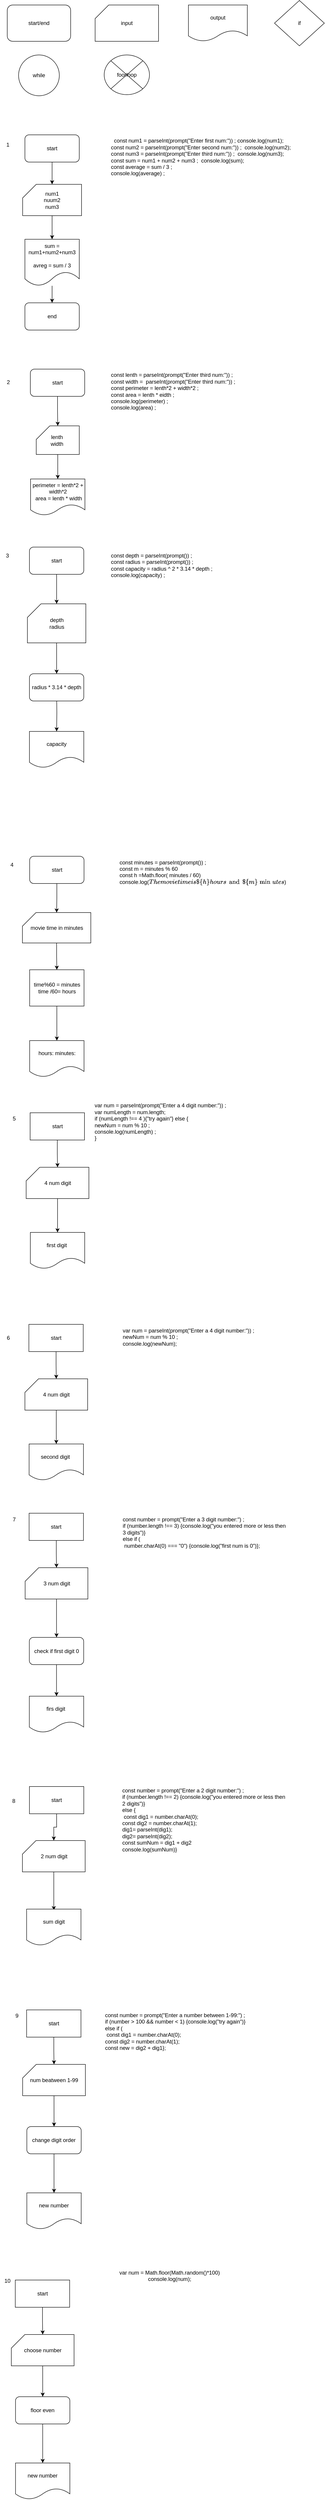 <mxfile version="22.1.3" type="github">
  <diagram name="‫עמוד-1‬" id="b3e_gvgMo6vx1o-5YISL">
    <mxGraphModel dx="1098" dy="746" grid="0" gridSize="10" guides="1" tooltips="1" connect="1" arrows="1" fold="1" page="1" pageScale="1" pageWidth="827" pageHeight="1169" math="0" shadow="0">
      <root>
        <mxCell id="0" />
        <mxCell id="1" parent="0" />
        <mxCell id="d4xMJePIRtDY04kefQE2-1" value="start/end" style="rounded=1;whiteSpace=wrap;html=1;" parent="1" vertex="1">
          <mxGeometry x="40" y="40" width="140" height="80" as="geometry" />
        </mxCell>
        <mxCell id="d4xMJePIRtDY04kefQE2-2" value="input" style="shape=card;whiteSpace=wrap;html=1;" parent="1" vertex="1">
          <mxGeometry x="234" y="40" width="140" height="80" as="geometry" />
        </mxCell>
        <mxCell id="d4xMJePIRtDY04kefQE2-3" value="output" style="shape=document;whiteSpace=wrap;html=1;boundedLbl=1;" parent="1" vertex="1">
          <mxGeometry x="440" y="40" width="130" height="80" as="geometry" />
        </mxCell>
        <mxCell id="d4xMJePIRtDY04kefQE2-4" value="while" style="ellipse;whiteSpace=wrap;html=1;aspect=fixed;" parent="1" vertex="1">
          <mxGeometry x="65" y="150" width="90" height="90" as="geometry" />
        </mxCell>
        <mxCell id="d4xMJePIRtDY04kefQE2-5" value="foorloop&lt;br&gt;" style="shape=sumEllipse;perimeter=ellipsePerimeter;whiteSpace=wrap;html=1;backgroundOutline=1;" parent="1" vertex="1">
          <mxGeometry x="254" y="150" width="100" height="87.5" as="geometry" />
        </mxCell>
        <mxCell id="d4xMJePIRtDY04kefQE2-6" value="if" style="rhombus;whiteSpace=wrap;html=1;" parent="1" vertex="1">
          <mxGeometry x="630" y="30" width="110" height="100" as="geometry" />
        </mxCell>
        <mxCell id="d4xMJePIRtDY04kefQE2-9" value="" style="edgeStyle=orthogonalEdgeStyle;rounded=0;orthogonalLoop=1;jettySize=auto;html=1;" parent="1" source="d4xMJePIRtDY04kefQE2-7" target="d4xMJePIRtDY04kefQE2-8" edge="1">
          <mxGeometry relative="1" as="geometry" />
        </mxCell>
        <mxCell id="d4xMJePIRtDY04kefQE2-7" value="start" style="rounded=1;whiteSpace=wrap;html=1;" parent="1" vertex="1">
          <mxGeometry x="79" y="326" width="120" height="60" as="geometry" />
        </mxCell>
        <mxCell id="d4xMJePIRtDY04kefQE2-11" value="" style="edgeStyle=orthogonalEdgeStyle;rounded=0;orthogonalLoop=1;jettySize=auto;html=1;" parent="1" source="d4xMJePIRtDY04kefQE2-8" target="d4xMJePIRtDY04kefQE2-10" edge="1">
          <mxGeometry relative="1" as="geometry" />
        </mxCell>
        <mxCell id="d4xMJePIRtDY04kefQE2-8" value="num1&lt;br&gt;nuum2&lt;br&gt;num3" style="shape=card;whiteSpace=wrap;html=1;" parent="1" vertex="1">
          <mxGeometry x="74" y="435" width="130" height="69" as="geometry" />
        </mxCell>
        <mxCell id="d4xMJePIRtDY04kefQE2-13" value="" style="edgeStyle=orthogonalEdgeStyle;rounded=0;orthogonalLoop=1;jettySize=auto;html=1;" parent="1" source="d4xMJePIRtDY04kefQE2-10" target="d4xMJePIRtDY04kefQE2-12" edge="1">
          <mxGeometry relative="1" as="geometry" />
        </mxCell>
        <mxCell id="d4xMJePIRtDY04kefQE2-10" value="sum = num1+num2+num3&lt;br&gt;&lt;br&gt;avreg = sum / 3" style="shape=document;whiteSpace=wrap;html=1;boundedLbl=1;" parent="1" vertex="1">
          <mxGeometry x="79" y="556" width="120" height="102.5" as="geometry" />
        </mxCell>
        <mxCell id="d4xMJePIRtDY04kefQE2-12" value="end" style="rounded=1;whiteSpace=wrap;html=1;" parent="1" vertex="1">
          <mxGeometry x="79" y="696" width="120" height="60" as="geometry" />
        </mxCell>
        <mxCell id="d4xMJePIRtDY04kefQE2-15" value="&lt;div&gt;&amp;nbsp; const num1 = parseInt(prompt(&quot;Enter first num:&quot;)) ; console.log(num1);&lt;/div&gt;&lt;div&gt;const num2 = parseInt(prompt(&quot;Enter second num:&quot;)) ;&amp;nbsp; console.log(num2);&lt;/div&gt;&lt;div&gt;const num3 = parseInt(prompt(&quot;Enter third num:&quot;)) ;&amp;nbsp; console.log(num3);&lt;/div&gt;&lt;div style=&quot;&quot;&gt;const sum = num1 + num2 + num3 ;&amp;nbsp; console.log(sum);&lt;/div&gt;&lt;div&gt;const average = sum / 3 ;&amp;nbsp;&lt;/div&gt;&lt;div&gt;console.log(average) ;&lt;/div&gt;" style="text;html=1;align=left;verticalAlign=middle;resizable=0;points=[];autosize=1;strokeColor=none;fillColor=none;" parent="1" vertex="1">
          <mxGeometry x="267" y="326" width="415" height="98" as="geometry" />
        </mxCell>
        <mxCell id="d4xMJePIRtDY04kefQE2-20" value="" style="edgeStyle=orthogonalEdgeStyle;rounded=0;orthogonalLoop=1;jettySize=auto;html=1;" parent="1" source="d4xMJePIRtDY04kefQE2-16" target="d4xMJePIRtDY04kefQE2-19" edge="1">
          <mxGeometry relative="1" as="geometry" />
        </mxCell>
        <mxCell id="d4xMJePIRtDY04kefQE2-16" value="start" style="rounded=1;whiteSpace=wrap;html=1;" parent="1" vertex="1">
          <mxGeometry x="91" y="842" width="120" height="60" as="geometry" />
        </mxCell>
        <mxCell id="d4xMJePIRtDY04kefQE2-22" value="" style="edgeStyle=orthogonalEdgeStyle;rounded=0;orthogonalLoop=1;jettySize=auto;html=1;" parent="1" source="d4xMJePIRtDY04kefQE2-19" target="d4xMJePIRtDY04kefQE2-21" edge="1">
          <mxGeometry relative="1" as="geometry" />
        </mxCell>
        <mxCell id="d4xMJePIRtDY04kefQE2-19" value="lenth&amp;nbsp;&lt;br&gt;width&amp;nbsp;&lt;br&gt;" style="shape=card;whiteSpace=wrap;html=1;" parent="1" vertex="1">
          <mxGeometry x="104" y="967" width="95" height="63" as="geometry" />
        </mxCell>
        <mxCell id="d4xMJePIRtDY04kefQE2-21" value="perimeter = lenth*2 + width*2&lt;br&gt;&amp;nbsp;area = lenth * width" style="shape=document;whiteSpace=wrap;html=1;boundedLbl=1;" parent="1" vertex="1">
          <mxGeometry x="91.5" y="1084" width="120" height="80" as="geometry" />
        </mxCell>
        <mxCell id="d4xMJePIRtDY04kefQE2-23" value="const lenth =&amp;nbsp;parseInt(prompt(&quot;Enter third num:&quot;)) ;&amp;nbsp;&lt;br&gt;const width =&amp;nbsp;&amp;nbsp;parseInt(prompt(&quot;Enter third num:&quot;)) ;&amp;nbsp;&lt;br&gt;const perimeter = lenth*2 + width*2 ;&lt;br&gt;const area = lenth * eidth ;&lt;br&gt;console.log(perimeter) ;&lt;br&gt;console.log(area) ;&amp;nbsp;" style="text;html=1;align=left;verticalAlign=middle;resizable=0;points=[];autosize=1;strokeColor=none;fillColor=none;" parent="1" vertex="1">
          <mxGeometry x="267" y="842" width="296" height="98" as="geometry" />
        </mxCell>
        <mxCell id="d4xMJePIRtDY04kefQE2-29" value="" style="edgeStyle=orthogonalEdgeStyle;rounded=0;orthogonalLoop=1;jettySize=auto;html=1;" parent="1" source="d4xMJePIRtDY04kefQE2-25" target="d4xMJePIRtDY04kefQE2-28" edge="1">
          <mxGeometry relative="1" as="geometry" />
        </mxCell>
        <mxCell id="d4xMJePIRtDY04kefQE2-25" value="start" style="rounded=1;whiteSpace=wrap;html=1;" parent="1" vertex="1">
          <mxGeometry x="89" y="1234" width="120" height="60" as="geometry" />
        </mxCell>
        <mxCell id="d4xMJePIRtDY04kefQE2-31" value="" style="edgeStyle=orthogonalEdgeStyle;rounded=0;orthogonalLoop=1;jettySize=auto;html=1;" parent="1" target="d4xMJePIRtDY04kefQE2-30" edge="1">
          <mxGeometry relative="1" as="geometry">
            <mxPoint x="149" y="1555" as="sourcePoint" />
          </mxGeometry>
        </mxCell>
        <mxCell id="d4xMJePIRtDY04kefQE2-46" value="" style="edgeStyle=orthogonalEdgeStyle;rounded=0;orthogonalLoop=1;jettySize=auto;html=1;" parent="1" source="d4xMJePIRtDY04kefQE2-28" target="d4xMJePIRtDY04kefQE2-45" edge="1">
          <mxGeometry relative="1" as="geometry" />
        </mxCell>
        <mxCell id="d4xMJePIRtDY04kefQE2-28" value="depth&lt;br&gt;radius" style="shape=card;whiteSpace=wrap;html=1;" parent="1" vertex="1">
          <mxGeometry x="84.5" y="1359" width="129" height="86" as="geometry" />
        </mxCell>
        <mxCell id="d4xMJePIRtDY04kefQE2-30" value="capacity" style="shape=document;whiteSpace=wrap;html=1;boundedLbl=1;" parent="1" vertex="1">
          <mxGeometry x="89" y="1640" width="120" height="80" as="geometry" />
        </mxCell>
        <mxCell id="d4xMJePIRtDY04kefQE2-35" value="const depth =&amp;nbsp;parseInt(prompt()) ;&lt;br&gt;const radius =&amp;nbsp;parseInt(prompt()) ;&lt;br&gt;const capacity = radius ^ 2 * 3.14 * depth ;&lt;br&gt;console.log(capacity) ;" style="text;html=1;align=left;verticalAlign=middle;resizable=0;points=[];autosize=1;strokeColor=none;fillColor=none;" parent="1" vertex="1">
          <mxGeometry x="267" y="1239" width="242" height="70" as="geometry" />
        </mxCell>
        <mxCell id="d4xMJePIRtDY04kefQE2-38" value="" style="edgeStyle=orthogonalEdgeStyle;rounded=0;orthogonalLoop=1;jettySize=auto;html=1;" parent="1" source="d4xMJePIRtDY04kefQE2-36" target="d4xMJePIRtDY04kefQE2-37" edge="1">
          <mxGeometry relative="1" as="geometry" />
        </mxCell>
        <mxCell id="d4xMJePIRtDY04kefQE2-36" value="start" style="rounded=1;whiteSpace=wrap;html=1;" parent="1" vertex="1">
          <mxGeometry x="89.5" y="1915" width="120" height="60" as="geometry" />
        </mxCell>
        <mxCell id="d4xMJePIRtDY04kefQE2-42" value="" style="edgeStyle=orthogonalEdgeStyle;rounded=0;orthogonalLoop=1;jettySize=auto;html=1;" parent="1" source="d4xMJePIRtDY04kefQE2-37" target="d4xMJePIRtDY04kefQE2-41" edge="1">
          <mxGeometry relative="1" as="geometry" />
        </mxCell>
        <mxCell id="d4xMJePIRtDY04kefQE2-37" value="movie time in minutes&lt;br&gt;" style="shape=card;whiteSpace=wrap;html=1;" parent="1" vertex="1">
          <mxGeometry x="73.5" y="2039" width="151" height="67" as="geometry" />
        </mxCell>
        <mxCell id="d4xMJePIRtDY04kefQE2-48" value="" style="edgeStyle=orthogonalEdgeStyle;rounded=0;orthogonalLoop=1;jettySize=auto;html=1;" parent="1" source="d4xMJePIRtDY04kefQE2-41" target="d4xMJePIRtDY04kefQE2-47" edge="1">
          <mxGeometry relative="1" as="geometry" />
        </mxCell>
        <mxCell id="d4xMJePIRtDY04kefQE2-41" value="time%60 = minutes&lt;br&gt;time /60= hours" style="shape=document;whiteSpace=wrap;html=1;boundedLbl=1;size=0;" parent="1" vertex="1">
          <mxGeometry x="89.5" y="2165" width="120" height="80" as="geometry" />
        </mxCell>
        <mxCell id="d4xMJePIRtDY04kefQE2-45" value="radius * 3.14 * depth" style="rounded=1;whiteSpace=wrap;html=1;" parent="1" vertex="1">
          <mxGeometry x="89" y="1513" width="120" height="60" as="geometry" />
        </mxCell>
        <mxCell id="d4xMJePIRtDY04kefQE2-47" value="hours: minutes:" style="shape=document;whiteSpace=wrap;html=1;boundedLbl=1;" parent="1" vertex="1">
          <mxGeometry x="89.5" y="2321" width="120" height="80" as="geometry" />
        </mxCell>
        <mxCell id="d4xMJePIRtDY04kefQE2-51" value="" style="edgeStyle=orthogonalEdgeStyle;rounded=0;orthogonalLoop=1;jettySize=auto;html=1;" parent="1" source="d4xMJePIRtDY04kefQE2-49" target="d4xMJePIRtDY04kefQE2-50" edge="1">
          <mxGeometry relative="1" as="geometry" />
        </mxCell>
        <mxCell id="d4xMJePIRtDY04kefQE2-49" value="start" style="whiteSpace=wrap;html=1;" parent="1" vertex="1">
          <mxGeometry x="90.5" y="2480" width="120" height="60" as="geometry" />
        </mxCell>
        <mxCell id="d4xMJePIRtDY04kefQE2-55" value="" style="edgeStyle=orthogonalEdgeStyle;rounded=0;orthogonalLoop=1;jettySize=auto;html=1;" parent="1" source="d4xMJePIRtDY04kefQE2-50" target="d4xMJePIRtDY04kefQE2-54" edge="1">
          <mxGeometry relative="1" as="geometry" />
        </mxCell>
        <mxCell id="d4xMJePIRtDY04kefQE2-50" value="4 num digit" style="shape=card;whiteSpace=wrap;html=1;" parent="1" vertex="1">
          <mxGeometry x="81.75" y="2600" width="138.5" height="69" as="geometry" />
        </mxCell>
        <mxCell id="d4xMJePIRtDY04kefQE2-54" value="first digit&amp;nbsp;" style="shape=document;whiteSpace=wrap;html=1;boundedLbl=1;" parent="1" vertex="1">
          <mxGeometry x="91" y="2743.5" width="120" height="80" as="geometry" />
        </mxCell>
        <mxCell id="d4xMJePIRtDY04kefQE2-59" value="" style="edgeStyle=orthogonalEdgeStyle;rounded=0;orthogonalLoop=1;jettySize=auto;html=1;" parent="1" source="d4xMJePIRtDY04kefQE2-60" target="d4xMJePIRtDY04kefQE2-62" edge="1">
          <mxGeometry relative="1" as="geometry" />
        </mxCell>
        <mxCell id="d4xMJePIRtDY04kefQE2-60" value="start" style="whiteSpace=wrap;html=1;" parent="1" vertex="1">
          <mxGeometry x="87.75" y="2946" width="120" height="60" as="geometry" />
        </mxCell>
        <mxCell id="d4xMJePIRtDY04kefQE2-61" value="" style="edgeStyle=orthogonalEdgeStyle;rounded=0;orthogonalLoop=1;jettySize=auto;html=1;" parent="1" source="d4xMJePIRtDY04kefQE2-62" target="d4xMJePIRtDY04kefQE2-63" edge="1">
          <mxGeometry relative="1" as="geometry" />
        </mxCell>
        <mxCell id="d4xMJePIRtDY04kefQE2-62" value="4 num digit" style="shape=card;whiteSpace=wrap;html=1;" parent="1" vertex="1">
          <mxGeometry x="79" y="3066" width="138.5" height="69" as="geometry" />
        </mxCell>
        <mxCell id="d4xMJePIRtDY04kefQE2-63" value="second digit&amp;nbsp;" style="shape=document;whiteSpace=wrap;html=1;boundedLbl=1;" parent="1" vertex="1">
          <mxGeometry x="88.25" y="3209.5" width="120" height="80" as="geometry" />
        </mxCell>
        <mxCell id="d4xMJePIRtDY04kefQE2-64" value="" style="edgeStyle=orthogonalEdgeStyle;rounded=0;orthogonalLoop=1;jettySize=auto;html=1;" parent="1" source="d4xMJePIRtDY04kefQE2-65" target="d4xMJePIRtDY04kefQE2-67" edge="1">
          <mxGeometry relative="1" as="geometry" />
        </mxCell>
        <mxCell id="d4xMJePIRtDY04kefQE2-65" value="start" style="whiteSpace=wrap;html=1;" parent="1" vertex="1">
          <mxGeometry x="88.25" y="3362" width="120" height="60" as="geometry" />
        </mxCell>
        <mxCell id="d4xMJePIRtDY04kefQE2-70" value="" style="edgeStyle=orthogonalEdgeStyle;rounded=0;orthogonalLoop=1;jettySize=auto;html=1;" parent="1" source="d4xMJePIRtDY04kefQE2-67" target="d4xMJePIRtDY04kefQE2-69" edge="1">
          <mxGeometry relative="1" as="geometry" />
        </mxCell>
        <mxCell id="d4xMJePIRtDY04kefQE2-67" value="3 num digit" style="shape=card;whiteSpace=wrap;html=1;" parent="1" vertex="1">
          <mxGeometry x="79.5" y="3482" width="138.5" height="69" as="geometry" />
        </mxCell>
        <mxCell id="d4xMJePIRtDY04kefQE2-68" value="firs digit&amp;nbsp;" style="shape=document;whiteSpace=wrap;html=1;boundedLbl=1;" parent="1" vertex="1">
          <mxGeometry x="88.75" y="3765" width="120" height="80" as="geometry" />
        </mxCell>
        <mxCell id="d4xMJePIRtDY04kefQE2-71" value="" style="edgeStyle=orthogonalEdgeStyle;rounded=0;orthogonalLoop=1;jettySize=auto;html=1;" parent="1" source="d4xMJePIRtDY04kefQE2-69" target="d4xMJePIRtDY04kefQE2-68" edge="1">
          <mxGeometry relative="1" as="geometry" />
        </mxCell>
        <mxCell id="d4xMJePIRtDY04kefQE2-69" value="check if first digit 0" style="rounded=1;whiteSpace=wrap;html=1;" parent="1" vertex="1">
          <mxGeometry x="88.75" y="3635.5" width="120" height="60" as="geometry" />
        </mxCell>
        <mxCell id="d4xMJePIRtDY04kefQE2-72" value="" style="edgeStyle=orthogonalEdgeStyle;rounded=0;orthogonalLoop=1;jettySize=auto;html=1;" parent="1" source="d4xMJePIRtDY04kefQE2-73" target="d4xMJePIRtDY04kefQE2-75" edge="1">
          <mxGeometry relative="1" as="geometry" />
        </mxCell>
        <mxCell id="d4xMJePIRtDY04kefQE2-73" value="start" style="whiteSpace=wrap;html=1;" parent="1" vertex="1">
          <mxGeometry x="89" y="3964" width="120" height="60" as="geometry" />
        </mxCell>
        <mxCell id="d4xMJePIRtDY04kefQE2-74" value="" style="edgeStyle=orthogonalEdgeStyle;rounded=0;orthogonalLoop=1;jettySize=auto;html=1;" parent="1" source="d4xMJePIRtDY04kefQE2-75" edge="1">
          <mxGeometry relative="1" as="geometry">
            <mxPoint x="142.8" y="4236.5" as="targetPoint" />
          </mxGeometry>
        </mxCell>
        <mxCell id="d4xMJePIRtDY04kefQE2-75" value="2 num digit" style="shape=card;whiteSpace=wrap;html=1;" parent="1" vertex="1">
          <mxGeometry x="73.5" y="4083" width="138.5" height="69" as="geometry" />
        </mxCell>
        <mxCell id="d4xMJePIRtDY04kefQE2-79" value="5&lt;br&gt;" style="text;html=1;align=center;verticalAlign=middle;resizable=0;points=[];autosize=1;strokeColor=none;fillColor=none;" parent="1" vertex="1">
          <mxGeometry x="42" y="2480" width="25" height="26" as="geometry" />
        </mxCell>
        <mxCell id="d4xMJePIRtDY04kefQE2-80" value="6" style="text;html=1;align=center;verticalAlign=middle;resizable=0;points=[];autosize=1;strokeColor=none;fillColor=none;" parent="1" vertex="1">
          <mxGeometry x="29" y="2963" width="25" height="26" as="geometry" />
        </mxCell>
        <mxCell id="d4xMJePIRtDY04kefQE2-81" value="7" style="text;html=1;align=center;verticalAlign=middle;resizable=0;points=[];autosize=1;strokeColor=none;fillColor=none;" parent="1" vertex="1">
          <mxGeometry x="42" y="3363" width="25" height="26" as="geometry" />
        </mxCell>
        <mxCell id="d4xMJePIRtDY04kefQE2-82" value="sum digit" style="shape=document;whiteSpace=wrap;html=1;boundedLbl=1;" parent="1" vertex="1">
          <mxGeometry x="82.75" y="4234" width="120" height="80" as="geometry" />
        </mxCell>
        <mxCell id="d4xMJePIRtDY04kefQE2-83" value="" style="edgeStyle=orthogonalEdgeStyle;rounded=0;orthogonalLoop=1;jettySize=auto;html=1;" parent="1" source="d4xMJePIRtDY04kefQE2-84" target="d4xMJePIRtDY04kefQE2-86" edge="1">
          <mxGeometry relative="1" as="geometry" />
        </mxCell>
        <mxCell id="d4xMJePIRtDY04kefQE2-84" value="start" style="whiteSpace=wrap;html=1;" parent="1" vertex="1">
          <mxGeometry x="82.75" y="4456" width="120" height="60" as="geometry" />
        </mxCell>
        <mxCell id="d4xMJePIRtDY04kefQE2-85" value="" style="edgeStyle=orthogonalEdgeStyle;rounded=0;orthogonalLoop=1;jettySize=auto;html=1;" parent="1" source="d4xMJePIRtDY04kefQE2-86" target="d4xMJePIRtDY04kefQE2-89" edge="1">
          <mxGeometry relative="1" as="geometry" />
        </mxCell>
        <mxCell id="d4xMJePIRtDY04kefQE2-86" value="num beatween 1-99" style="shape=card;whiteSpace=wrap;html=1;" parent="1" vertex="1">
          <mxGeometry x="74" y="4576" width="138.5" height="69" as="geometry" />
        </mxCell>
        <mxCell id="d4xMJePIRtDY04kefQE2-87" value="new number" style="shape=document;whiteSpace=wrap;html=1;boundedLbl=1;" parent="1" vertex="1">
          <mxGeometry x="83.25" y="4859" width="120" height="80" as="geometry" />
        </mxCell>
        <mxCell id="d4xMJePIRtDY04kefQE2-88" value="" style="edgeStyle=orthogonalEdgeStyle;rounded=0;orthogonalLoop=1;jettySize=auto;html=1;" parent="1" source="d4xMJePIRtDY04kefQE2-89" target="d4xMJePIRtDY04kefQE2-87" edge="1">
          <mxGeometry relative="1" as="geometry" />
        </mxCell>
        <mxCell id="d4xMJePIRtDY04kefQE2-89" value="change digit order" style="rounded=1;whiteSpace=wrap;html=1;" parent="1" vertex="1">
          <mxGeometry x="83.25" y="4713" width="120" height="60" as="geometry" />
        </mxCell>
        <mxCell id="d4xMJePIRtDY04kefQE2-90" value="" style="edgeStyle=orthogonalEdgeStyle;rounded=0;orthogonalLoop=1;jettySize=auto;html=1;" parent="1" source="d4xMJePIRtDY04kefQE2-91" target="d4xMJePIRtDY04kefQE2-93" edge="1">
          <mxGeometry relative="1" as="geometry" />
        </mxCell>
        <mxCell id="d4xMJePIRtDY04kefQE2-91" value="start" style="whiteSpace=wrap;html=1;" parent="1" vertex="1">
          <mxGeometry x="57.75" y="5051" width="120" height="60" as="geometry" />
        </mxCell>
        <mxCell id="d4xMJePIRtDY04kefQE2-92" value="" style="edgeStyle=orthogonalEdgeStyle;rounded=0;orthogonalLoop=1;jettySize=auto;html=1;" parent="1" source="d4xMJePIRtDY04kefQE2-93" target="d4xMJePIRtDY04kefQE2-96" edge="1">
          <mxGeometry relative="1" as="geometry" />
        </mxCell>
        <mxCell id="d4xMJePIRtDY04kefQE2-93" value="choose number" style="shape=card;whiteSpace=wrap;html=1;" parent="1" vertex="1">
          <mxGeometry x="49" y="5171" width="138.5" height="69" as="geometry" />
        </mxCell>
        <mxCell id="d4xMJePIRtDY04kefQE2-94" value="new number" style="shape=document;whiteSpace=wrap;html=1;boundedLbl=1;" parent="1" vertex="1">
          <mxGeometry x="58.25" y="5454" width="120" height="80" as="geometry" />
        </mxCell>
        <mxCell id="d4xMJePIRtDY04kefQE2-95" value="" style="edgeStyle=orthogonalEdgeStyle;rounded=0;orthogonalLoop=1;jettySize=auto;html=1;" parent="1" source="d4xMJePIRtDY04kefQE2-96" target="d4xMJePIRtDY04kefQE2-94" edge="1">
          <mxGeometry relative="1" as="geometry" />
        </mxCell>
        <mxCell id="d4xMJePIRtDY04kefQE2-96" value="floor even" style="rounded=1;whiteSpace=wrap;html=1;" parent="1" vertex="1">
          <mxGeometry x="58.25" y="5308" width="120" height="60" as="geometry" />
        </mxCell>
        <mxCell id="d4xMJePIRtDY04kefQE2-97" value="1" style="text;html=1;align=center;verticalAlign=middle;resizable=0;points=[];autosize=1;strokeColor=none;fillColor=none;" parent="1" vertex="1">
          <mxGeometry x="28" y="335" width="25" height="26" as="geometry" />
        </mxCell>
        <mxCell id="d4xMJePIRtDY04kefQE2-98" value="2" style="text;html=1;align=center;verticalAlign=middle;resizable=0;points=[];autosize=1;strokeColor=none;fillColor=none;" parent="1" vertex="1">
          <mxGeometry x="29" y="858" width="25" height="26" as="geometry" />
        </mxCell>
        <mxCell id="d4xMJePIRtDY04kefQE2-99" value="3" style="text;html=1;align=center;verticalAlign=middle;resizable=0;points=[];autosize=1;strokeColor=none;fillColor=none;" parent="1" vertex="1">
          <mxGeometry x="27" y="1240" width="25" height="26" as="geometry" />
        </mxCell>
        <mxCell id="d4xMJePIRtDY04kefQE2-100" value="4" style="text;html=1;align=center;verticalAlign=middle;resizable=0;points=[];autosize=1;strokeColor=none;fillColor=none;" parent="1" vertex="1">
          <mxGeometry x="37" y="1921" width="25" height="26" as="geometry" />
        </mxCell>
        <mxCell id="d4xMJePIRtDY04kefQE2-101" value="const minutes =&amp;nbsp;parseInt(prompt()) ;&lt;br&gt;const m = minutes % 60&lt;br&gt;const h =Math.floor( minutes / 60)&lt;br&gt;console.log(`The movie time is ${h} hours and ${m} minutes`)&amp;nbsp;" style="text;html=1;align=left;verticalAlign=middle;resizable=0;points=[];autosize=1;strokeColor=none;fillColor=none;" parent="1" vertex="1">
          <mxGeometry x="286" y="1915" width="347" height="70" as="geometry" />
        </mxCell>
        <mxCell id="d4xMJePIRtDY04kefQE2-102" value="var num = parseInt(prompt(&quot;Enter a 4 digit number:&quot;)) ;&lt;br&gt;var numLength = num.length;&lt;br&gt;if (numLength !== 4 ){&quot;try again&quot;} else {&lt;br&gt;newNum = num % 10 ;&lt;br&gt;console.log(numLength) ;&lt;br&gt;}" style="text;html=1;align=left;verticalAlign=middle;resizable=0;points=[];autosize=1;strokeColor=none;fillColor=none;" parent="1" vertex="1">
          <mxGeometry x="231" y="2451" width="308" height="98" as="geometry" />
        </mxCell>
        <mxCell id="d4xMJePIRtDY04kefQE2-104" value="8&lt;br&gt;" style="text;html=1;align=center;verticalAlign=middle;resizable=0;points=[];autosize=1;strokeColor=none;fillColor=none;" parent="1" vertex="1">
          <mxGeometry x="41" y="3983" width="25" height="26" as="geometry" />
        </mxCell>
        <mxCell id="d4xMJePIRtDY04kefQE2-105" value="const number = prompt(&quot;Enter a 3 digit number:&quot;) ;&#xa;if (number.length !== 3) {console.log(&quot;you entered more or less then 3 digits&quot;)}&#xa;else if (&#xa; number.charAt(0) === &quot;0&quot;) {console.log(&quot;first num is 0&quot;)};" style="text;whiteSpace=wrap;" parent="1" vertex="1">
          <mxGeometry x="293" y="3362" width="366" height="65" as="geometry" />
        </mxCell>
        <mxCell id="d4xMJePIRtDY04kefQE2-107" value="const number = prompt(&quot;Enter a 2 digit number:&quot;) ;&#xa;if (number.length !== 2) {console.log(&quot;you entered more or less then 2 digits&quot;)}&#xa;else {&#xa; const dig1 = number.charAt(0);&#xa;const dig2 = number.charAt(1);&#xa;dig1= parseInt(dig1);&#xa;dig2= parseInt(dig2);&#xa;const sumNum = dig1 + dig2&#xa;console.log(sumNum)}" style="text;whiteSpace=wrap;" parent="1" vertex="1">
          <mxGeometry x="291.5" y="3959" width="366" height="65" as="geometry" />
        </mxCell>
        <mxCell id="d4xMJePIRtDY04kefQE2-108" value="9" style="text;html=1;align=center;verticalAlign=middle;resizable=0;points=[];autosize=1;strokeColor=none;fillColor=none;" parent="1" vertex="1">
          <mxGeometry x="48" y="4456" width="25" height="26" as="geometry" />
        </mxCell>
        <mxCell id="d4xMJePIRtDY04kefQE2-109" value="const number = prompt(&quot;Enter a number between 1-99:&quot;) ;&#xa;if (number &gt; 100 &amp;&amp; number &lt; 1) {console.log(&quot;try again&quot;)}&#xa;else if (&#xa; const dig1 = number.charAt(0);&#xa;const dig2 = number.charAt(1);&#xa;const new = dig2 + dig1};" style="text;whiteSpace=wrap;" parent="1" vertex="1">
          <mxGeometry x="254" y="4453.5" width="366" height="65" as="geometry" />
        </mxCell>
        <mxCell id="d4xMJePIRtDY04kefQE2-110" value="10" style="text;html=1;align=center;verticalAlign=middle;resizable=0;points=[];autosize=1;strokeColor=none;fillColor=none;" parent="1" vertex="1">
          <mxGeometry x="24" y="5040" width="31" height="26" as="geometry" />
        </mxCell>
        <mxCell id="d4xMJePIRtDY04kefQE2-111" value="&lt;div&gt;var num = Math.floor(Math.random()*100)&lt;/div&gt;&lt;div&gt;console.log(num);&lt;/div&gt;&lt;div&gt;&lt;br&gt;&lt;/div&gt;" style="text;html=1;align=center;verticalAlign=middle;resizable=0;points=[];autosize=1;strokeColor=none;fillColor=none;" parent="1" vertex="1">
          <mxGeometry x="278" y="5021" width="240" height="55" as="geometry" />
        </mxCell>
        <mxCell id="4LEctCr9ZmfukyHOR9Jm-1" value="var num = parseInt(prompt(&quot;Enter a 4 digit number:&quot;)) ;&lt;br&gt;newNum = num % 10 ;&lt;br&gt;console.log(newNum);" style="text;html=1;align=left;verticalAlign=middle;resizable=0;points=[];autosize=1;strokeColor=none;fillColor=none;" vertex="1" parent="1">
          <mxGeometry x="293" y="2946" width="308" height="55" as="geometry" />
        </mxCell>
      </root>
    </mxGraphModel>
  </diagram>
</mxfile>
